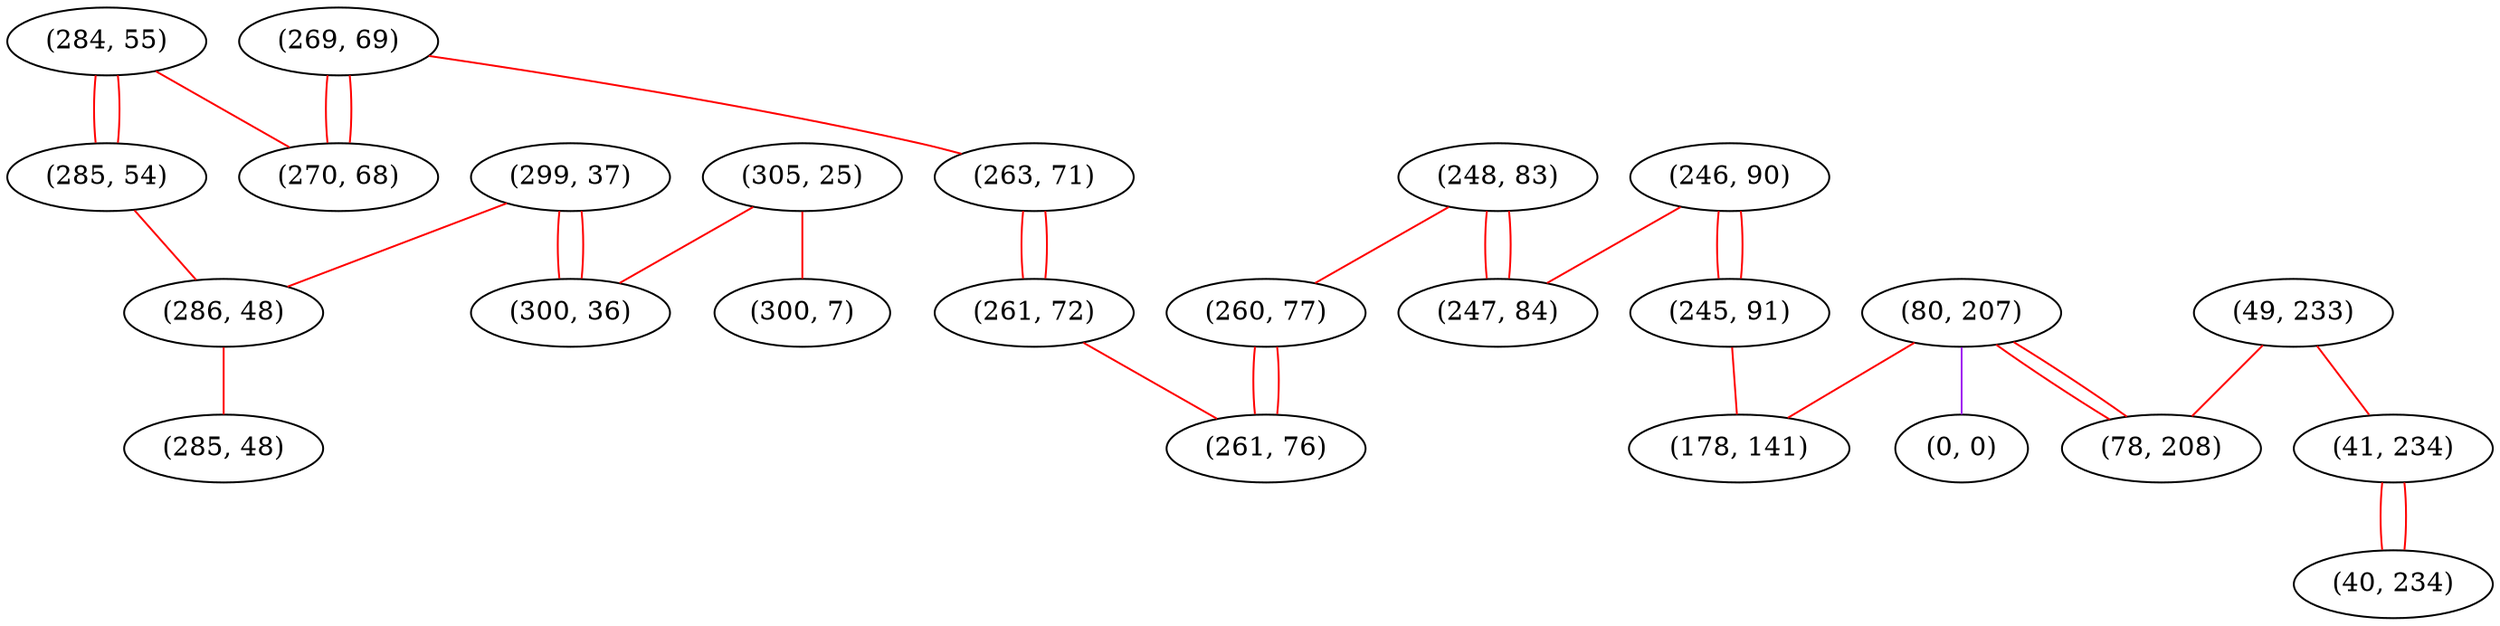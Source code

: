 graph "" {
"(284, 55)";
"(248, 83)";
"(285, 54)";
"(260, 77)";
"(299, 37)";
"(246, 90)";
"(269, 69)";
"(286, 48)";
"(80, 207)";
"(285, 48)";
"(305, 25)";
"(0, 0)";
"(245, 91)";
"(270, 68)";
"(263, 71)";
"(261, 72)";
"(49, 233)";
"(41, 234)";
"(178, 141)";
"(78, 208)";
"(261, 76)";
"(40, 234)";
"(247, 84)";
"(300, 36)";
"(300, 7)";
"(284, 55)" -- "(285, 54)"  [color=red, key=0, weight=1];
"(284, 55)" -- "(285, 54)"  [color=red, key=1, weight=1];
"(284, 55)" -- "(270, 68)"  [color=red, key=0, weight=1];
"(248, 83)" -- "(247, 84)"  [color=red, key=0, weight=1];
"(248, 83)" -- "(247, 84)"  [color=red, key=1, weight=1];
"(248, 83)" -- "(260, 77)"  [color=red, key=0, weight=1];
"(285, 54)" -- "(286, 48)"  [color=red, key=0, weight=1];
"(260, 77)" -- "(261, 76)"  [color=red, key=0, weight=1];
"(260, 77)" -- "(261, 76)"  [color=red, key=1, weight=1];
"(299, 37)" -- "(300, 36)"  [color=red, key=0, weight=1];
"(299, 37)" -- "(300, 36)"  [color=red, key=1, weight=1];
"(299, 37)" -- "(286, 48)"  [color=red, key=0, weight=1];
"(246, 90)" -- "(247, 84)"  [color=red, key=0, weight=1];
"(246, 90)" -- "(245, 91)"  [color=red, key=0, weight=1];
"(246, 90)" -- "(245, 91)"  [color=red, key=1, weight=1];
"(269, 69)" -- "(270, 68)"  [color=red, key=0, weight=1];
"(269, 69)" -- "(270, 68)"  [color=red, key=1, weight=1];
"(269, 69)" -- "(263, 71)"  [color=red, key=0, weight=1];
"(286, 48)" -- "(285, 48)"  [color=red, key=0, weight=1];
"(80, 207)" -- "(178, 141)"  [color=red, key=0, weight=1];
"(80, 207)" -- "(0, 0)"  [color=purple, key=0, weight=4];
"(80, 207)" -- "(78, 208)"  [color=red, key=0, weight=1];
"(80, 207)" -- "(78, 208)"  [color=red, key=1, weight=1];
"(305, 25)" -- "(300, 7)"  [color=red, key=0, weight=1];
"(305, 25)" -- "(300, 36)"  [color=red, key=0, weight=1];
"(245, 91)" -- "(178, 141)"  [color=red, key=0, weight=1];
"(263, 71)" -- "(261, 72)"  [color=red, key=0, weight=1];
"(263, 71)" -- "(261, 72)"  [color=red, key=1, weight=1];
"(261, 72)" -- "(261, 76)"  [color=red, key=0, weight=1];
"(49, 233)" -- "(41, 234)"  [color=red, key=0, weight=1];
"(49, 233)" -- "(78, 208)"  [color=red, key=0, weight=1];
"(41, 234)" -- "(40, 234)"  [color=red, key=0, weight=1];
"(41, 234)" -- "(40, 234)"  [color=red, key=1, weight=1];
}
